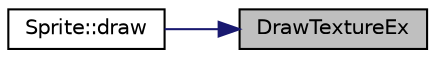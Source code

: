 digraph "DrawTextureEx"
{
 // LATEX_PDF_SIZE
  edge [fontname="Helvetica",fontsize="10",labelfontname="Helvetica",labelfontsize="10"];
  node [fontname="Helvetica",fontsize="10",shape=record];
  rankdir="RL";
  Node1 [label="DrawTextureEx",height=0.2,width=0.4,color="black", fillcolor="grey75", style="filled", fontcolor="black",tooltip=" "];
  Node1 -> Node2 [dir="back",color="midnightblue",fontsize="10",style="solid"];
  Node2 [label="Sprite::draw",height=0.2,width=0.4,color="black", fillcolor="white", style="filled",URL="$class_sprite.html#a564601ca4ab75681bc6d74acc8199d42",tooltip=" "];
}
